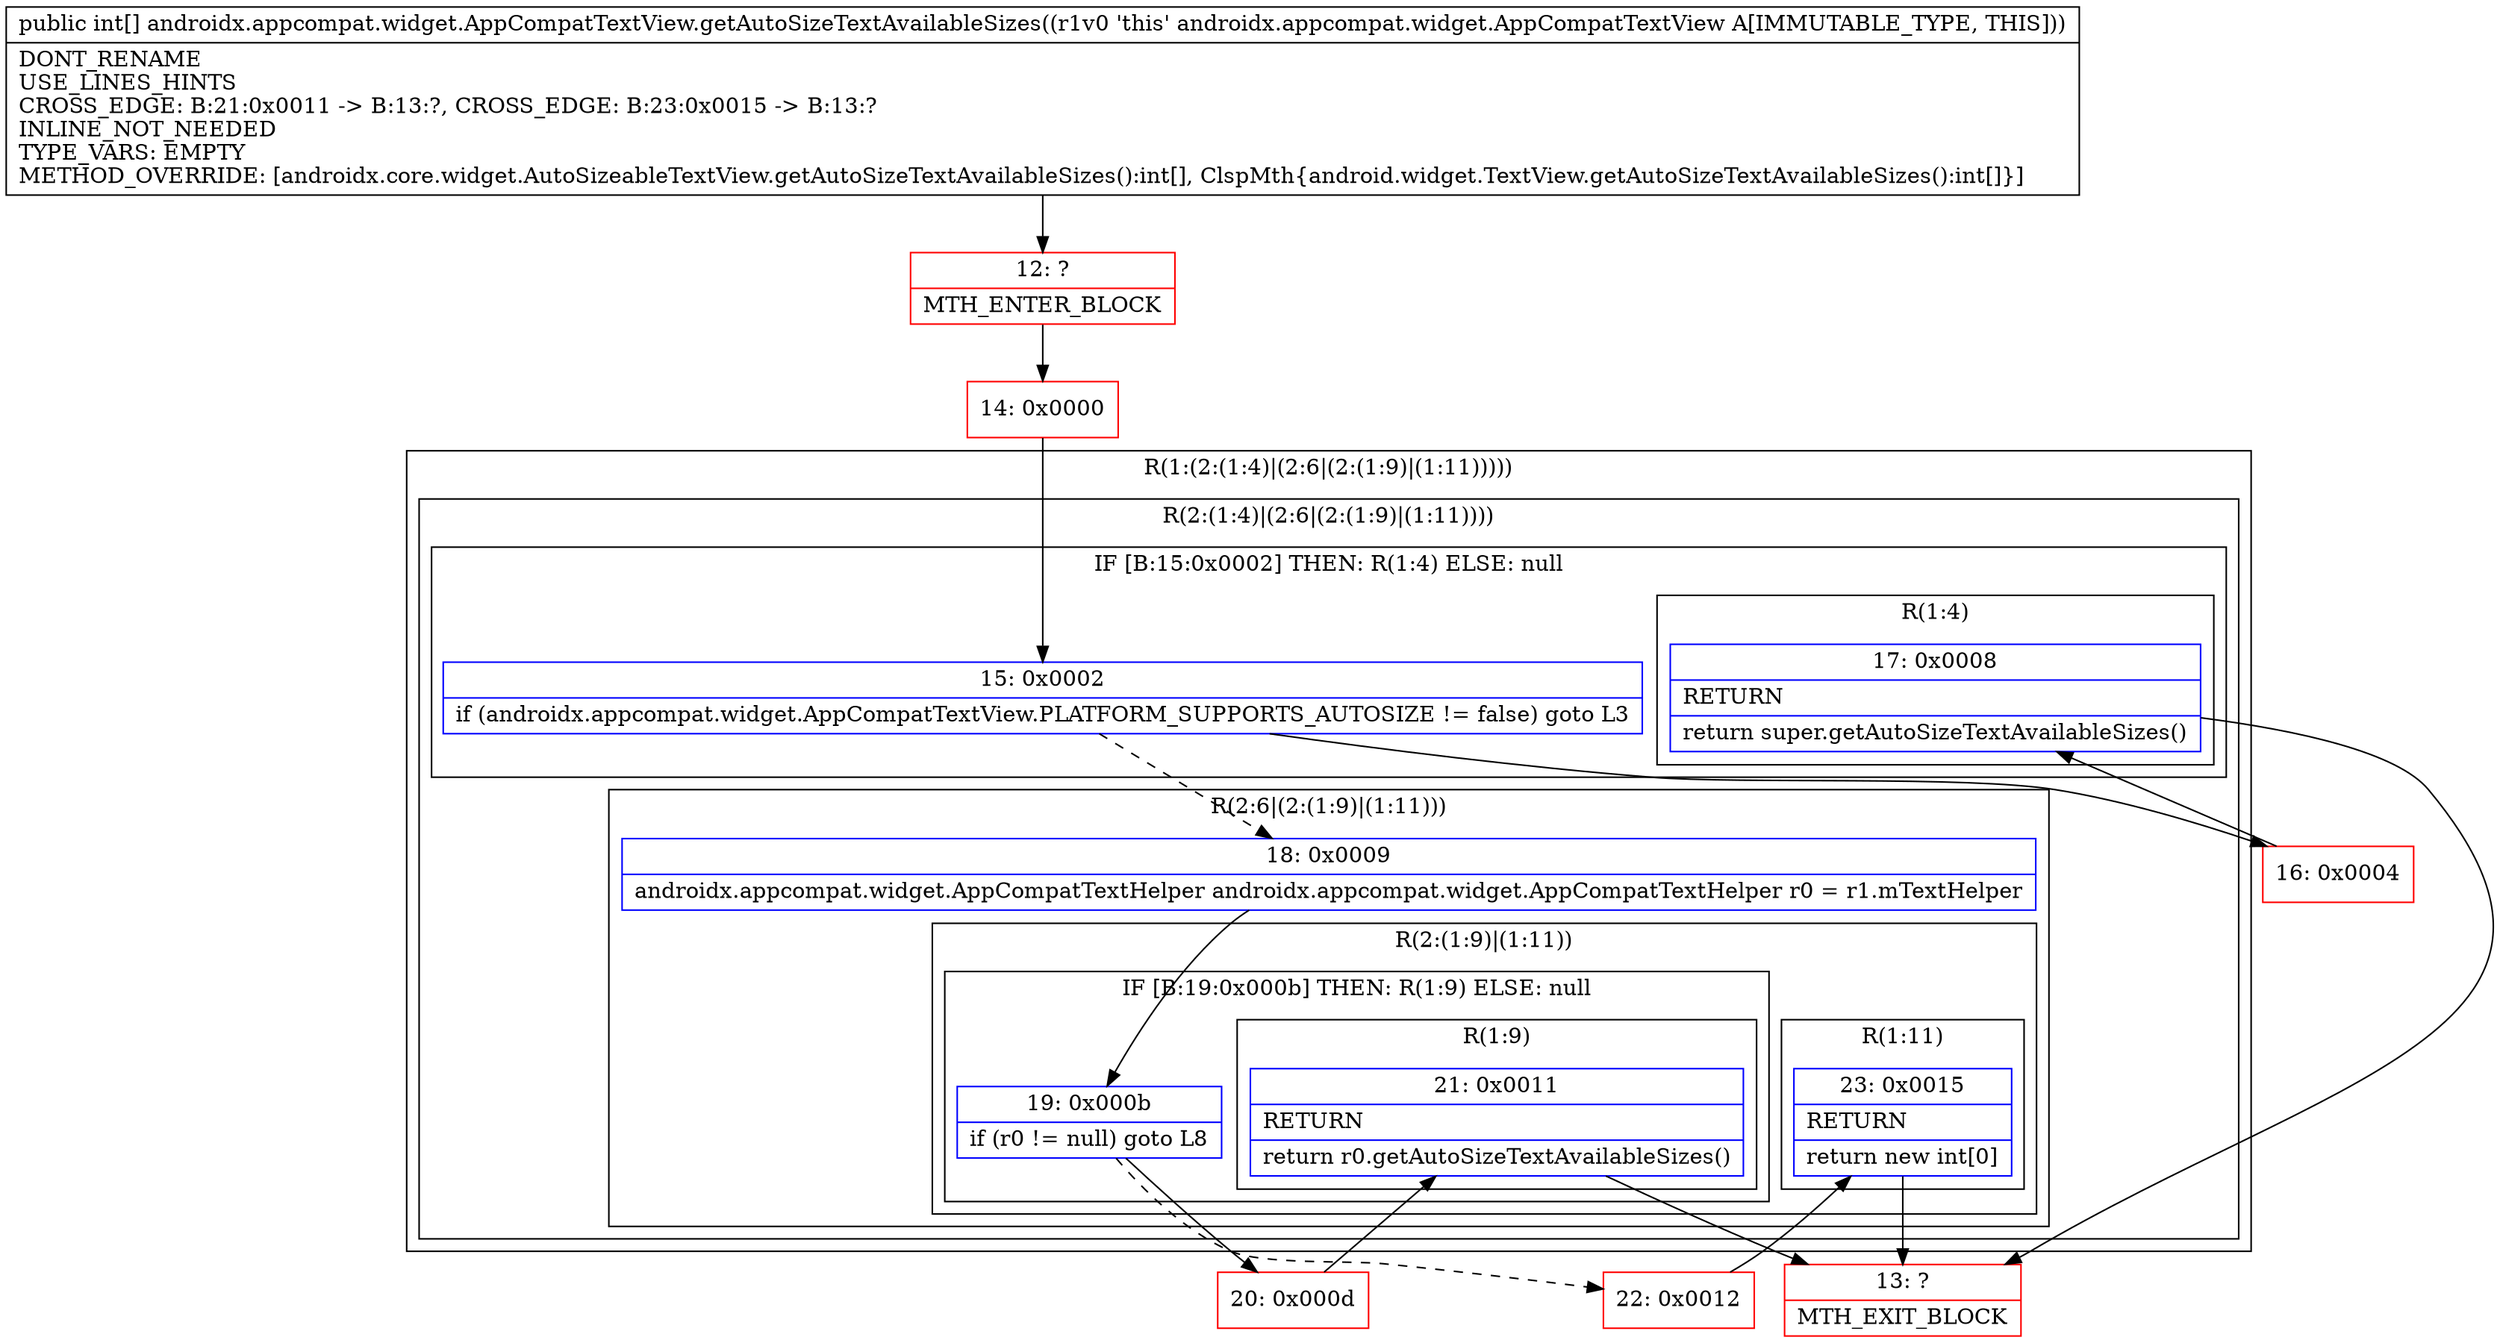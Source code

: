 digraph "CFG forandroidx.appcompat.widget.AppCompatTextView.getAutoSizeTextAvailableSizes()[I" {
subgraph cluster_Region_1487887368 {
label = "R(1:(2:(1:4)|(2:6|(2:(1:9)|(1:11)))))";
node [shape=record,color=blue];
subgraph cluster_Region_236979421 {
label = "R(2:(1:4)|(2:6|(2:(1:9)|(1:11))))";
node [shape=record,color=blue];
subgraph cluster_IfRegion_770822579 {
label = "IF [B:15:0x0002] THEN: R(1:4) ELSE: null";
node [shape=record,color=blue];
Node_15 [shape=record,label="{15\:\ 0x0002|if (androidx.appcompat.widget.AppCompatTextView.PLATFORM_SUPPORTS_AUTOSIZE != false) goto L3\l}"];
subgraph cluster_Region_949194555 {
label = "R(1:4)";
node [shape=record,color=blue];
Node_17 [shape=record,label="{17\:\ 0x0008|RETURN\l|return super.getAutoSizeTextAvailableSizes()\l}"];
}
}
subgraph cluster_Region_976546580 {
label = "R(2:6|(2:(1:9)|(1:11)))";
node [shape=record,color=blue];
Node_18 [shape=record,label="{18\:\ 0x0009|androidx.appcompat.widget.AppCompatTextHelper androidx.appcompat.widget.AppCompatTextHelper r0 = r1.mTextHelper\l}"];
subgraph cluster_Region_452909885 {
label = "R(2:(1:9)|(1:11))";
node [shape=record,color=blue];
subgraph cluster_IfRegion_1900617014 {
label = "IF [B:19:0x000b] THEN: R(1:9) ELSE: null";
node [shape=record,color=blue];
Node_19 [shape=record,label="{19\:\ 0x000b|if (r0 != null) goto L8\l}"];
subgraph cluster_Region_1301060989 {
label = "R(1:9)";
node [shape=record,color=blue];
Node_21 [shape=record,label="{21\:\ 0x0011|RETURN\l|return r0.getAutoSizeTextAvailableSizes()\l}"];
}
}
subgraph cluster_Region_351679059 {
label = "R(1:11)";
node [shape=record,color=blue];
Node_23 [shape=record,label="{23\:\ 0x0015|RETURN\l|return new int[0]\l}"];
}
}
}
}
}
Node_12 [shape=record,color=red,label="{12\:\ ?|MTH_ENTER_BLOCK\l}"];
Node_14 [shape=record,color=red,label="{14\:\ 0x0000}"];
Node_16 [shape=record,color=red,label="{16\:\ 0x0004}"];
Node_13 [shape=record,color=red,label="{13\:\ ?|MTH_EXIT_BLOCK\l}"];
Node_20 [shape=record,color=red,label="{20\:\ 0x000d}"];
Node_22 [shape=record,color=red,label="{22\:\ 0x0012}"];
MethodNode[shape=record,label="{public int[] androidx.appcompat.widget.AppCompatTextView.getAutoSizeTextAvailableSizes((r1v0 'this' androidx.appcompat.widget.AppCompatTextView A[IMMUTABLE_TYPE, THIS]))  | DONT_RENAME\lUSE_LINES_HINTS\lCROSS_EDGE: B:21:0x0011 \-\> B:13:?, CROSS_EDGE: B:23:0x0015 \-\> B:13:?\lINLINE_NOT_NEEDED\lTYPE_VARS: EMPTY\lMETHOD_OVERRIDE: [androidx.core.widget.AutoSizeableTextView.getAutoSizeTextAvailableSizes():int[], ClspMth\{android.widget.TextView.getAutoSizeTextAvailableSizes():int[]\}]\l}"];
MethodNode -> Node_12;Node_15 -> Node_16;
Node_15 -> Node_18[style=dashed];
Node_17 -> Node_13;
Node_18 -> Node_19;
Node_19 -> Node_20;
Node_19 -> Node_22[style=dashed];
Node_21 -> Node_13;
Node_23 -> Node_13;
Node_12 -> Node_14;
Node_14 -> Node_15;
Node_16 -> Node_17;
Node_20 -> Node_21;
Node_22 -> Node_23;
}

